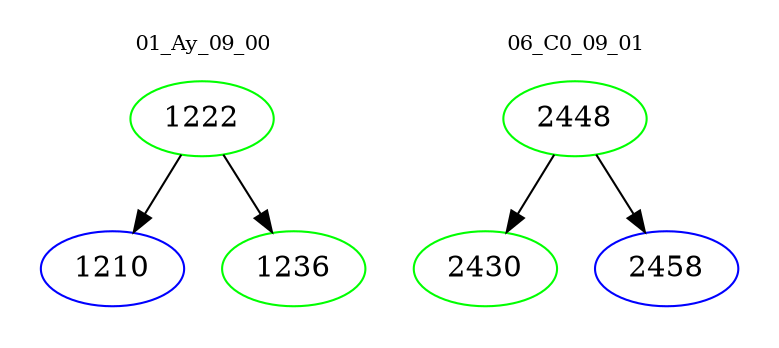 digraph{
subgraph cluster_0 {
color = white
label = "01_Ay_09_00";
fontsize=10;
T0_1222 [label="1222", color="green"]
T0_1222 -> T0_1210 [color="black"]
T0_1210 [label="1210", color="blue"]
T0_1222 -> T0_1236 [color="black"]
T0_1236 [label="1236", color="green"]
}
subgraph cluster_1 {
color = white
label = "06_C0_09_01";
fontsize=10;
T1_2448 [label="2448", color="green"]
T1_2448 -> T1_2430 [color="black"]
T1_2430 [label="2430", color="green"]
T1_2448 -> T1_2458 [color="black"]
T1_2458 [label="2458", color="blue"]
}
}
